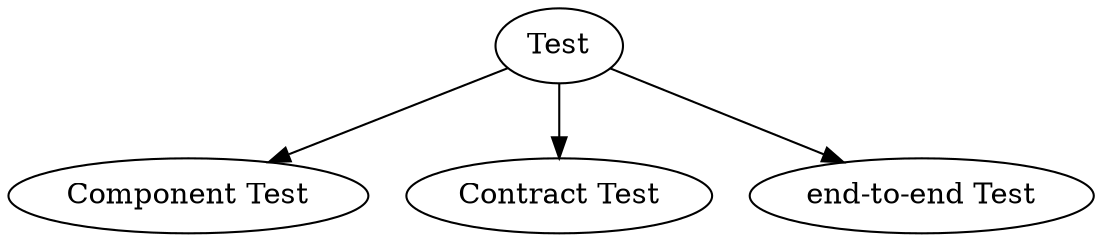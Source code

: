 // Microservices Test Roadmap
digraph {
	test [label=Test]
	test -> "component-test"
	test -> "contract-test"
	test -> "end-to-end-test"
	"component-test" [label="Component Test"]
	"contract-test" [label="Contract Test"]
	"end-to-end-test" [label="end-to-end Test"]
}

